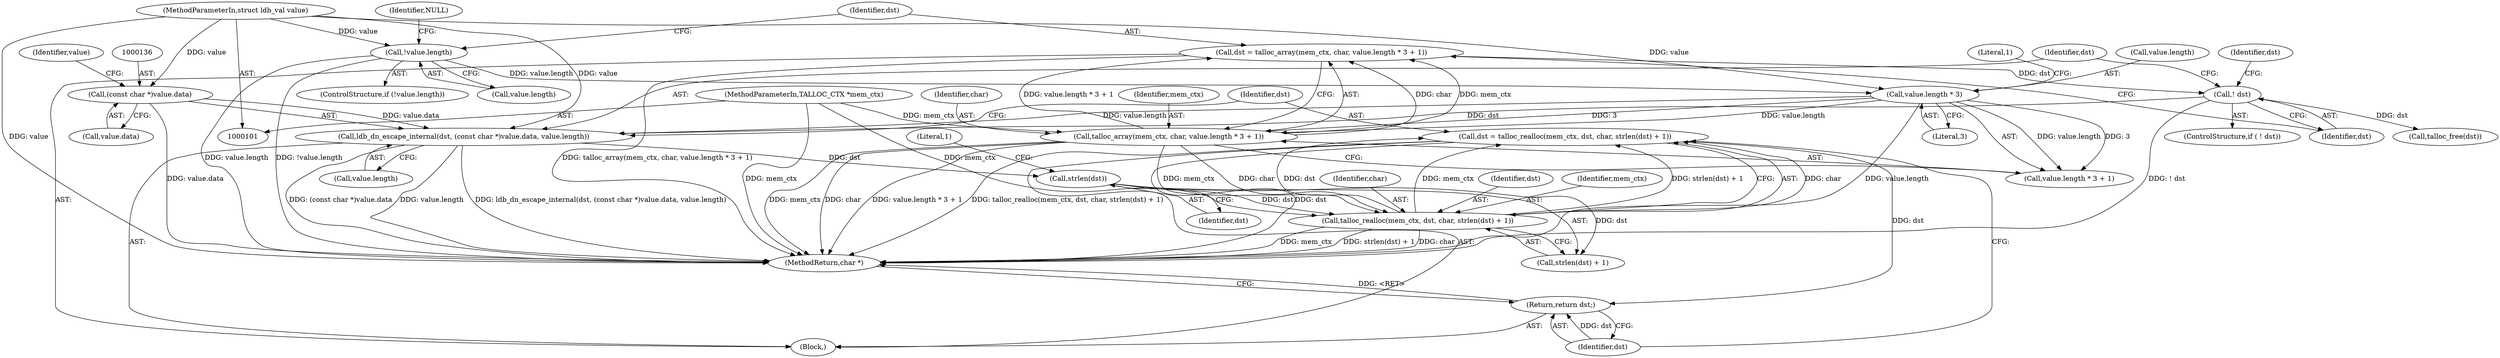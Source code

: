 digraph "1_samba_0454b95657846fcecf0f51b6f1194faac02518bd@API" {
"1000143" [label="(Call,dst = talloc_realloc(mem_ctx, dst, char, strlen(dst) + 1))"];
"1000145" [label="(Call,talloc_realloc(mem_ctx, dst, char, strlen(dst) + 1))"];
"1000115" [label="(Call,talloc_array(mem_ctx, char, value.length * 3 + 1))"];
"1000102" [label="(MethodParameterIn,TALLOC_CTX *mem_ctx)"];
"1000119" [label="(Call,value.length * 3)"];
"1000107" [label="(Call,!value.length)"];
"1000103" [label="(MethodParameterIn,struct ldb_val value)"];
"1000150" [label="(Call,strlen(dst))"];
"1000133" [label="(Call,ldb_dn_escape_internal(dst, (const char *)value.data, value.length))"];
"1000126" [label="(Call,! dst)"];
"1000113" [label="(Call,dst = talloc_array(mem_ctx, char, value.length * 3 + 1))"];
"1000135" [label="(Call,(const char *)value.data)"];
"1000153" [label="(Return,return dst;)"];
"1000118" [label="(Call,value.length * 3 + 1)"];
"1000149" [label="(Call,strlen(dst) + 1)"];
"1000130" [label="(Identifier,dst)"];
"1000129" [label="(Call,talloc_free(dst))"];
"1000113" [label="(Call,dst = talloc_array(mem_ctx, char, value.length * 3 + 1))"];
"1000119" [label="(Call,value.length * 3)"];
"1000114" [label="(Identifier,dst)"];
"1000106" [label="(ControlStructure,if (!value.length))"];
"1000120" [label="(Call,value.length)"];
"1000125" [label="(ControlStructure,if ( ! dst))"];
"1000148" [label="(Identifier,char)"];
"1000143" [label="(Call,dst = talloc_realloc(mem_ctx, dst, char, strlen(dst) + 1))"];
"1000103" [label="(MethodParameterIn,struct ldb_val value)"];
"1000108" [label="(Call,value.length)"];
"1000134" [label="(Identifier,dst)"];
"1000115" [label="(Call,talloc_array(mem_ctx, char, value.length * 3 + 1))"];
"1000155" [label="(MethodReturn,char *)"];
"1000104" [label="(Block,)"];
"1000144" [label="(Identifier,dst)"];
"1000102" [label="(MethodParameterIn,TALLOC_CTX *mem_ctx)"];
"1000140" [label="(Call,value.length)"];
"1000126" [label="(Call,! dst)"];
"1000147" [label="(Identifier,dst)"];
"1000117" [label="(Identifier,char)"];
"1000141" [label="(Identifier,value)"];
"1000150" [label="(Call,strlen(dst))"];
"1000135" [label="(Call,(const char *)value.data)"];
"1000123" [label="(Literal,3)"];
"1000124" [label="(Literal,1)"];
"1000116" [label="(Identifier,mem_ctx)"];
"1000133" [label="(Call,ldb_dn_escape_internal(dst, (const char *)value.data, value.length))"];
"1000107" [label="(Call,!value.length)"];
"1000152" [label="(Literal,1)"];
"1000127" [label="(Identifier,dst)"];
"1000154" [label="(Identifier,dst)"];
"1000112" [label="(Identifier,NULL)"];
"1000137" [label="(Call,value.data)"];
"1000146" [label="(Identifier,mem_ctx)"];
"1000153" [label="(Return,return dst;)"];
"1000145" [label="(Call,talloc_realloc(mem_ctx, dst, char, strlen(dst) + 1))"];
"1000151" [label="(Identifier,dst)"];
"1000143" -> "1000104"  [label="AST: "];
"1000143" -> "1000145"  [label="CFG: "];
"1000144" -> "1000143"  [label="AST: "];
"1000145" -> "1000143"  [label="AST: "];
"1000154" -> "1000143"  [label="CFG: "];
"1000143" -> "1000155"  [label="DDG: dst"];
"1000143" -> "1000155"  [label="DDG: talloc_realloc(mem_ctx, dst, char, strlen(dst) + 1)"];
"1000145" -> "1000143"  [label="DDG: mem_ctx"];
"1000145" -> "1000143"  [label="DDG: dst"];
"1000145" -> "1000143"  [label="DDG: char"];
"1000145" -> "1000143"  [label="DDG: strlen(dst) + 1"];
"1000143" -> "1000153"  [label="DDG: dst"];
"1000145" -> "1000149"  [label="CFG: "];
"1000146" -> "1000145"  [label="AST: "];
"1000147" -> "1000145"  [label="AST: "];
"1000148" -> "1000145"  [label="AST: "];
"1000149" -> "1000145"  [label="AST: "];
"1000145" -> "1000155"  [label="DDG: mem_ctx"];
"1000145" -> "1000155"  [label="DDG: strlen(dst) + 1"];
"1000145" -> "1000155"  [label="DDG: char"];
"1000115" -> "1000145"  [label="DDG: mem_ctx"];
"1000115" -> "1000145"  [label="DDG: char"];
"1000102" -> "1000145"  [label="DDG: mem_ctx"];
"1000150" -> "1000145"  [label="DDG: dst"];
"1000115" -> "1000113"  [label="AST: "];
"1000115" -> "1000118"  [label="CFG: "];
"1000116" -> "1000115"  [label="AST: "];
"1000117" -> "1000115"  [label="AST: "];
"1000118" -> "1000115"  [label="AST: "];
"1000113" -> "1000115"  [label="CFG: "];
"1000115" -> "1000155"  [label="DDG: char"];
"1000115" -> "1000155"  [label="DDG: value.length * 3 + 1"];
"1000115" -> "1000155"  [label="DDG: mem_ctx"];
"1000115" -> "1000113"  [label="DDG: mem_ctx"];
"1000115" -> "1000113"  [label="DDG: char"];
"1000115" -> "1000113"  [label="DDG: value.length * 3 + 1"];
"1000102" -> "1000115"  [label="DDG: mem_ctx"];
"1000119" -> "1000115"  [label="DDG: value.length"];
"1000119" -> "1000115"  [label="DDG: 3"];
"1000102" -> "1000101"  [label="AST: "];
"1000102" -> "1000155"  [label="DDG: mem_ctx"];
"1000119" -> "1000118"  [label="AST: "];
"1000119" -> "1000123"  [label="CFG: "];
"1000120" -> "1000119"  [label="AST: "];
"1000123" -> "1000119"  [label="AST: "];
"1000124" -> "1000119"  [label="CFG: "];
"1000119" -> "1000155"  [label="DDG: value.length"];
"1000119" -> "1000118"  [label="DDG: value.length"];
"1000119" -> "1000118"  [label="DDG: 3"];
"1000107" -> "1000119"  [label="DDG: value.length"];
"1000103" -> "1000119"  [label="DDG: value"];
"1000119" -> "1000133"  [label="DDG: value.length"];
"1000107" -> "1000106"  [label="AST: "];
"1000107" -> "1000108"  [label="CFG: "];
"1000108" -> "1000107"  [label="AST: "];
"1000112" -> "1000107"  [label="CFG: "];
"1000114" -> "1000107"  [label="CFG: "];
"1000107" -> "1000155"  [label="DDG: value.length"];
"1000107" -> "1000155"  [label="DDG: !value.length"];
"1000103" -> "1000107"  [label="DDG: value"];
"1000103" -> "1000101"  [label="AST: "];
"1000103" -> "1000155"  [label="DDG: value"];
"1000103" -> "1000135"  [label="DDG: value"];
"1000103" -> "1000133"  [label="DDG: value"];
"1000150" -> "1000149"  [label="AST: "];
"1000150" -> "1000151"  [label="CFG: "];
"1000151" -> "1000150"  [label="AST: "];
"1000152" -> "1000150"  [label="CFG: "];
"1000150" -> "1000149"  [label="DDG: dst"];
"1000133" -> "1000150"  [label="DDG: dst"];
"1000133" -> "1000104"  [label="AST: "];
"1000133" -> "1000140"  [label="CFG: "];
"1000134" -> "1000133"  [label="AST: "];
"1000135" -> "1000133"  [label="AST: "];
"1000140" -> "1000133"  [label="AST: "];
"1000144" -> "1000133"  [label="CFG: "];
"1000133" -> "1000155"  [label="DDG: value.length"];
"1000133" -> "1000155"  [label="DDG: ldb_dn_escape_internal(dst, (const char *)value.data, value.length)"];
"1000133" -> "1000155"  [label="DDG: (const char *)value.data"];
"1000126" -> "1000133"  [label="DDG: dst"];
"1000135" -> "1000133"  [label="DDG: value.data"];
"1000126" -> "1000125"  [label="AST: "];
"1000126" -> "1000127"  [label="CFG: "];
"1000127" -> "1000126"  [label="AST: "];
"1000130" -> "1000126"  [label="CFG: "];
"1000134" -> "1000126"  [label="CFG: "];
"1000126" -> "1000155"  [label="DDG: ! dst"];
"1000113" -> "1000126"  [label="DDG: dst"];
"1000126" -> "1000129"  [label="DDG: dst"];
"1000113" -> "1000104"  [label="AST: "];
"1000114" -> "1000113"  [label="AST: "];
"1000127" -> "1000113"  [label="CFG: "];
"1000113" -> "1000155"  [label="DDG: talloc_array(mem_ctx, char, value.length * 3 + 1)"];
"1000135" -> "1000137"  [label="CFG: "];
"1000136" -> "1000135"  [label="AST: "];
"1000137" -> "1000135"  [label="AST: "];
"1000141" -> "1000135"  [label="CFG: "];
"1000135" -> "1000155"  [label="DDG: value.data"];
"1000153" -> "1000104"  [label="AST: "];
"1000153" -> "1000154"  [label="CFG: "];
"1000154" -> "1000153"  [label="AST: "];
"1000155" -> "1000153"  [label="CFG: "];
"1000153" -> "1000155"  [label="DDG: <RET>"];
"1000154" -> "1000153"  [label="DDG: dst"];
}
